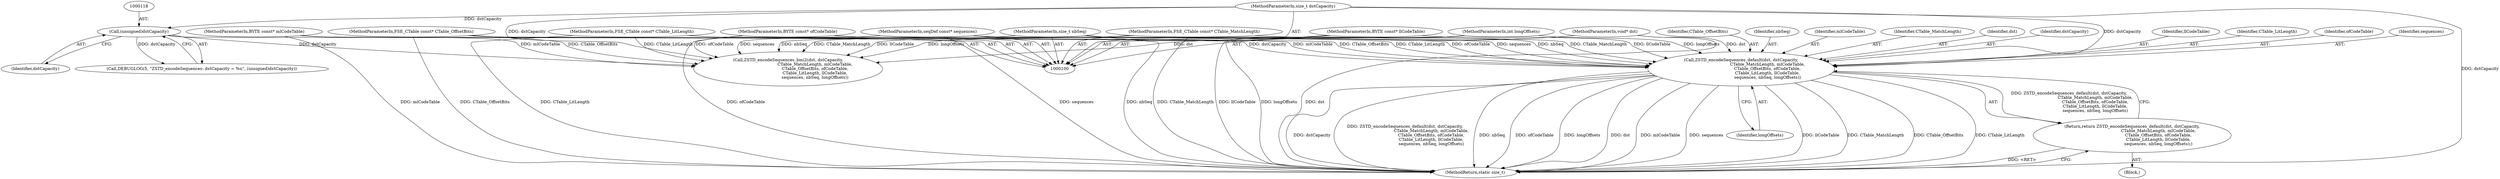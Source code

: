 digraph "0_zstd_3e5cdf1b6a85843e991d7d10f6a2567c15580da0_1@pointer" {
"1000140" [label="(Call,ZSTD_encodeSequences_default(dst, dstCapacity,\n                                        CTable_MatchLength, mlCodeTable,\n                                        CTable_OffsetBits, ofCodeTable,\n                                        CTable_LitLength, llCodeTable,\n                                        sequences, nbSeq, longOffsets))"];
"1000101" [label="(MethodParameterIn,void* dst)"];
"1000117" [label="(Call,(unsigned)dstCapacity)"];
"1000102" [label="(MethodParameterIn,size_t dstCapacity)"];
"1000103" [label="(MethodParameterIn,FSE_CTable const* CTable_MatchLength)"];
"1000104" [label="(MethodParameterIn,BYTE const* mlCodeTable)"];
"1000105" [label="(MethodParameterIn,FSE_CTable const* CTable_OffsetBits)"];
"1000106" [label="(MethodParameterIn,BYTE const* ofCodeTable)"];
"1000107" [label="(MethodParameterIn,FSE_CTable const* CTable_LitLength)"];
"1000108" [label="(MethodParameterIn,BYTE const* llCodeTable)"];
"1000109" [label="(MethodParameterIn,seqDef const* sequences)"];
"1000110" [label="(MethodParameterIn,size_t nbSeq)"];
"1000111" [label="(MethodParameterIn,int longOffsets)"];
"1000139" [label="(Return,return ZSTD_encodeSequences_default(dst, dstCapacity,\n                                        CTable_MatchLength, mlCodeTable,\n                                        CTable_OffsetBits, ofCodeTable,\n                                        CTable_LitLength, llCodeTable,\n                                        sequences, nbSeq, longOffsets);)"];
"1000139" [label="(Return,return ZSTD_encodeSequences_default(dst, dstCapacity,\n                                        CTable_MatchLength, mlCodeTable,\n                                        CTable_OffsetBits, ofCodeTable,\n                                        CTable_LitLength, llCodeTable,\n                                        sequences, nbSeq, longOffsets);)"];
"1000151" [label="(Identifier,longOffsets)"];
"1000143" [label="(Identifier,CTable_MatchLength)"];
"1000104" [label="(MethodParameterIn,BYTE const* mlCodeTable)"];
"1000117" [label="(Call,(unsigned)dstCapacity)"];
"1000141" [label="(Identifier,dst)"];
"1000109" [label="(MethodParameterIn,seqDef const* sequences)"];
"1000140" [label="(Call,ZSTD_encodeSequences_default(dst, dstCapacity,\n                                        CTable_MatchLength, mlCodeTable,\n                                        CTable_OffsetBits, ofCodeTable,\n                                        CTable_LitLength, llCodeTable,\n                                        sequences, nbSeq, longOffsets))"];
"1000111" [label="(MethodParameterIn,int longOffsets)"];
"1000110" [label="(MethodParameterIn,size_t nbSeq)"];
"1000113" [label="(Block,)"];
"1000142" [label="(Identifier,dstCapacity)"];
"1000101" [label="(MethodParameterIn,void* dst)"];
"1000119" [label="(Identifier,dstCapacity)"];
"1000148" [label="(Identifier,llCodeTable)"];
"1000147" [label="(Identifier,CTable_LitLength)"];
"1000108" [label="(MethodParameterIn,BYTE const* llCodeTable)"];
"1000146" [label="(Identifier,ofCodeTable)"];
"1000124" [label="(Call,ZSTD_encodeSequences_bmi2(dst, dstCapacity,\n                                         CTable_MatchLength, mlCodeTable,\n                                         CTable_OffsetBits, ofCodeTable,\n                                         CTable_LitLength, llCodeTable,\n                                         sequences, nbSeq, longOffsets))"];
"1000107" [label="(MethodParameterIn,FSE_CTable const* CTable_LitLength)"];
"1000103" [label="(MethodParameterIn,FSE_CTable const* CTable_MatchLength)"];
"1000106" [label="(MethodParameterIn,BYTE const* ofCodeTable)"];
"1000102" [label="(MethodParameterIn,size_t dstCapacity)"];
"1000149" [label="(Identifier,sequences)"];
"1000152" [label="(MethodReturn,static size_t)"];
"1000114" [label="(Call,DEBUGLOG(5, \"ZSTD_encodeSequences: dstCapacity = %u\", (unsigned)dstCapacity))"];
"1000145" [label="(Identifier,CTable_OffsetBits)"];
"1000150" [label="(Identifier,nbSeq)"];
"1000105" [label="(MethodParameterIn,FSE_CTable const* CTable_OffsetBits)"];
"1000144" [label="(Identifier,mlCodeTable)"];
"1000140" -> "1000139"  [label="AST: "];
"1000140" -> "1000151"  [label="CFG: "];
"1000141" -> "1000140"  [label="AST: "];
"1000142" -> "1000140"  [label="AST: "];
"1000143" -> "1000140"  [label="AST: "];
"1000144" -> "1000140"  [label="AST: "];
"1000145" -> "1000140"  [label="AST: "];
"1000146" -> "1000140"  [label="AST: "];
"1000147" -> "1000140"  [label="AST: "];
"1000148" -> "1000140"  [label="AST: "];
"1000149" -> "1000140"  [label="AST: "];
"1000150" -> "1000140"  [label="AST: "];
"1000151" -> "1000140"  [label="AST: "];
"1000139" -> "1000140"  [label="CFG: "];
"1000140" -> "1000152"  [label="DDG: dstCapacity"];
"1000140" -> "1000152"  [label="DDG: ZSTD_encodeSequences_default(dst, dstCapacity,\n                                        CTable_MatchLength, mlCodeTable,\n                                        CTable_OffsetBits, ofCodeTable,\n                                        CTable_LitLength, llCodeTable,\n                                        sequences, nbSeq, longOffsets)"];
"1000140" -> "1000152"  [label="DDG: nbSeq"];
"1000140" -> "1000152"  [label="DDG: ofCodeTable"];
"1000140" -> "1000152"  [label="DDG: longOffsets"];
"1000140" -> "1000152"  [label="DDG: dst"];
"1000140" -> "1000152"  [label="DDG: mlCodeTable"];
"1000140" -> "1000152"  [label="DDG: sequences"];
"1000140" -> "1000152"  [label="DDG: llCodeTable"];
"1000140" -> "1000152"  [label="DDG: CTable_MatchLength"];
"1000140" -> "1000152"  [label="DDG: CTable_OffsetBits"];
"1000140" -> "1000152"  [label="DDG: CTable_LitLength"];
"1000140" -> "1000139"  [label="DDG: ZSTD_encodeSequences_default(dst, dstCapacity,\n                                        CTable_MatchLength, mlCodeTable,\n                                        CTable_OffsetBits, ofCodeTable,\n                                        CTable_LitLength, llCodeTable,\n                                        sequences, nbSeq, longOffsets)"];
"1000101" -> "1000140"  [label="DDG: dst"];
"1000117" -> "1000140"  [label="DDG: dstCapacity"];
"1000102" -> "1000140"  [label="DDG: dstCapacity"];
"1000103" -> "1000140"  [label="DDG: CTable_MatchLength"];
"1000104" -> "1000140"  [label="DDG: mlCodeTable"];
"1000105" -> "1000140"  [label="DDG: CTable_OffsetBits"];
"1000106" -> "1000140"  [label="DDG: ofCodeTable"];
"1000107" -> "1000140"  [label="DDG: CTable_LitLength"];
"1000108" -> "1000140"  [label="DDG: llCodeTable"];
"1000109" -> "1000140"  [label="DDG: sequences"];
"1000110" -> "1000140"  [label="DDG: nbSeq"];
"1000111" -> "1000140"  [label="DDG: longOffsets"];
"1000101" -> "1000100"  [label="AST: "];
"1000101" -> "1000152"  [label="DDG: dst"];
"1000101" -> "1000124"  [label="DDG: dst"];
"1000117" -> "1000114"  [label="AST: "];
"1000117" -> "1000119"  [label="CFG: "];
"1000118" -> "1000117"  [label="AST: "];
"1000119" -> "1000117"  [label="AST: "];
"1000114" -> "1000117"  [label="CFG: "];
"1000117" -> "1000114"  [label="DDG: dstCapacity"];
"1000102" -> "1000117"  [label="DDG: dstCapacity"];
"1000117" -> "1000124"  [label="DDG: dstCapacity"];
"1000102" -> "1000100"  [label="AST: "];
"1000102" -> "1000152"  [label="DDG: dstCapacity"];
"1000102" -> "1000124"  [label="DDG: dstCapacity"];
"1000103" -> "1000100"  [label="AST: "];
"1000103" -> "1000152"  [label="DDG: CTable_MatchLength"];
"1000103" -> "1000124"  [label="DDG: CTable_MatchLength"];
"1000104" -> "1000100"  [label="AST: "];
"1000104" -> "1000152"  [label="DDG: mlCodeTable"];
"1000104" -> "1000124"  [label="DDG: mlCodeTable"];
"1000105" -> "1000100"  [label="AST: "];
"1000105" -> "1000152"  [label="DDG: CTable_OffsetBits"];
"1000105" -> "1000124"  [label="DDG: CTable_OffsetBits"];
"1000106" -> "1000100"  [label="AST: "];
"1000106" -> "1000152"  [label="DDG: ofCodeTable"];
"1000106" -> "1000124"  [label="DDG: ofCodeTable"];
"1000107" -> "1000100"  [label="AST: "];
"1000107" -> "1000152"  [label="DDG: CTable_LitLength"];
"1000107" -> "1000124"  [label="DDG: CTable_LitLength"];
"1000108" -> "1000100"  [label="AST: "];
"1000108" -> "1000152"  [label="DDG: llCodeTable"];
"1000108" -> "1000124"  [label="DDG: llCodeTable"];
"1000109" -> "1000100"  [label="AST: "];
"1000109" -> "1000152"  [label="DDG: sequences"];
"1000109" -> "1000124"  [label="DDG: sequences"];
"1000110" -> "1000100"  [label="AST: "];
"1000110" -> "1000152"  [label="DDG: nbSeq"];
"1000110" -> "1000124"  [label="DDG: nbSeq"];
"1000111" -> "1000100"  [label="AST: "];
"1000111" -> "1000152"  [label="DDG: longOffsets"];
"1000111" -> "1000124"  [label="DDG: longOffsets"];
"1000139" -> "1000113"  [label="AST: "];
"1000152" -> "1000139"  [label="CFG: "];
"1000139" -> "1000152"  [label="DDG: <RET>"];
}
